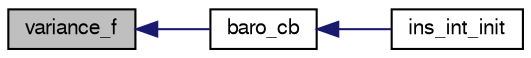 digraph "variance_f"
{
  edge [fontname="FreeSans",fontsize="10",labelfontname="FreeSans",labelfontsize="10"];
  node [fontname="FreeSans",fontsize="10",shape=record];
  rankdir="LR";
  Node1 [label="variance_f",height=0.2,width=0.4,color="black", fillcolor="grey75", style="filled", fontcolor="black"];
  Node1 -> Node2 [dir="back",color="midnightblue",fontsize="10",style="solid",fontname="FreeSans"];
  Node2 [label="baro_cb",height=0.2,width=0.4,color="black", fillcolor="white", style="filled",URL="$ins__int_8c.html#a92209191a3ecc53fc4adaafd0fe82933"];
  Node2 -> Node3 [dir="back",color="midnightblue",fontsize="10",style="solid",fontname="FreeSans"];
  Node3 [label="ins_int_init",height=0.2,width=0.4,color="black", fillcolor="white", style="filled",URL="$ins__int_8h.html#a6f47e4e65f9697a961c3bef79e9029e4"];
}
